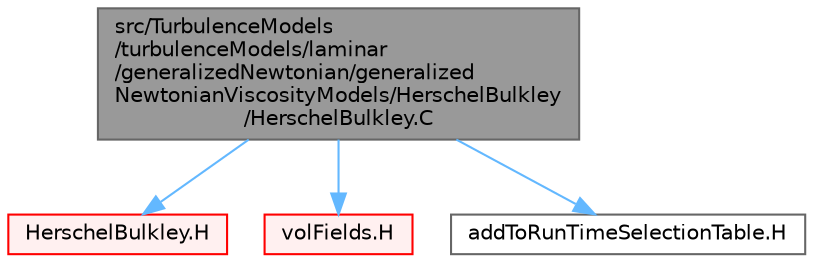 digraph "src/TurbulenceModels/turbulenceModels/laminar/generalizedNewtonian/generalizedNewtonianViscosityModels/HerschelBulkley/HerschelBulkley.C"
{
 // LATEX_PDF_SIZE
  bgcolor="transparent";
  edge [fontname=Helvetica,fontsize=10,labelfontname=Helvetica,labelfontsize=10];
  node [fontname=Helvetica,fontsize=10,shape=box,height=0.2,width=0.4];
  Node1 [id="Node000001",label="src/TurbulenceModels\l/turbulenceModels/laminar\l/generalizedNewtonian/generalized\lNewtonianViscosityModels/HerschelBulkley\l/HerschelBulkley.C",height=0.2,width=0.4,color="gray40", fillcolor="grey60", style="filled", fontcolor="black",tooltip=" "];
  Node1 -> Node2 [id="edge1_Node000001_Node000002",color="steelblue1",style="solid",tooltip=" "];
  Node2 [id="Node000002",label="HerschelBulkley.H",height=0.2,width=0.4,color="red", fillcolor="#FFF0F0", style="filled",URL="$TurbulenceModels_2turbulenceModels_2laminar_2generalizedNewtonian_2generalizedNewtonianViscosity690900cd4d3e2a8390c4eb18d35bc689.html",tooltip=" "];
  Node1 -> Node223 [id="edge2_Node000001_Node000223",color="steelblue1",style="solid",tooltip=" "];
  Node223 [id="Node000223",label="volFields.H",height=0.2,width=0.4,color="red", fillcolor="#FFF0F0", style="filled",URL="$volFields_8H.html",tooltip=" "];
  Node1 -> Node381 [id="edge3_Node000001_Node000381",color="steelblue1",style="solid",tooltip=" "];
  Node381 [id="Node000381",label="addToRunTimeSelectionTable.H",height=0.2,width=0.4,color="grey40", fillcolor="white", style="filled",URL="$addToRunTimeSelectionTable_8H.html",tooltip="Macros for easy insertion into run-time selection tables."];
}
